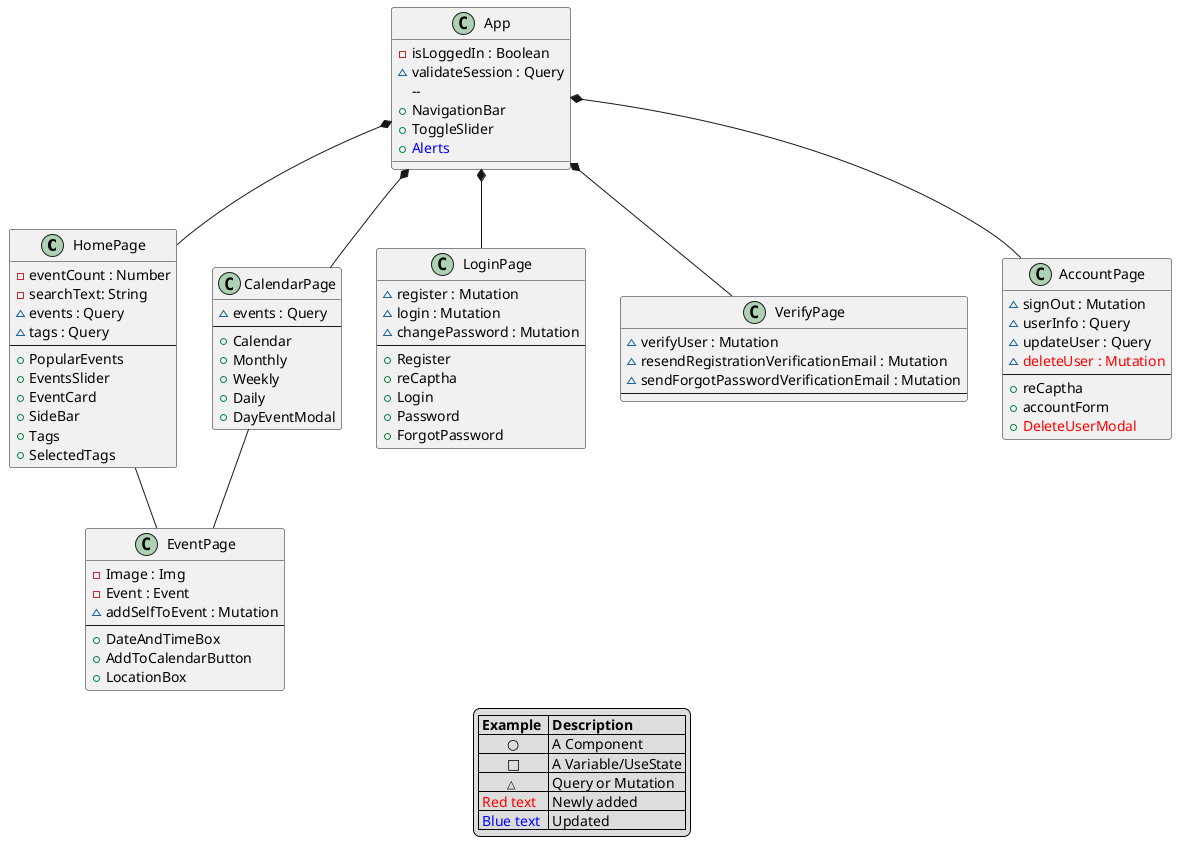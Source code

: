@startuml FrontEndClassDiagram
class HomePage {
    - eventCount : Number
    - searchText: String
    ~ events : Query
    ~ tags : Query
    --
    + PopularEvents
    + EventsSlider
    + EventCard
    + SideBar
    + Tags 
    + SelectedTags
}

class App {
    -isLoggedIn : Boolean
    ~validateSession : Query
        --
    + NavigationBar
    + ToggleSlider
    + <color:blue>Alerts
}
class CalendarPage {
    ~ events : Query 
    --
    + Calendar
    + Monthly
    + Weekly
    + Daily
    + DayEventModal    
}
class EventPage {
    -Image : Img
    -Event : Event
    ~addSelfToEvent : Mutation
    --
    + DateAndTimeBox
    + AddToCalendarButton
    + LocationBox
}
class LoginPage {
    ~ register : Mutation
    ~ login : Mutation
    ~ changePassword : Mutation
    --
    +Register
    +reCaptha
    +Login
    +Password
    +ForgotPassword
    }
    class VerifyPage {
    ~ verifyUser : Mutation
    ~ resendRegistrationVerificationEmail : Mutation
    ~ sendForgotPasswordVerificationEmail : Mutation
    --
}
class AccountPage {
    ~ signOut : Mutation
    ~ userInfo : Query
    ~ updateUser : Query
    ~ <color:red>deleteUser : Mutation
    --
    +reCaptha
    +accountForm
    +<color:red>DeleteUserModal
}

App*-- HomePage 
App*-- CalendarPage   
App*-- LoginPage
App*-- AccountPage
App*-- VerifyPage
HomePage-- EventPage
CalendarPage-- EventPage

legend
    |= Example  |= Description |
    |        ○ | A Component |
    |        □ | A Variable/UseState |
    |        <size:11>△ | Query or Mutation |
    |<color:red> Red text | Newly added|
    |<color:blue> Blue text | Updated |
endlegend
@enduml


class AddEventPage {
    --
}



